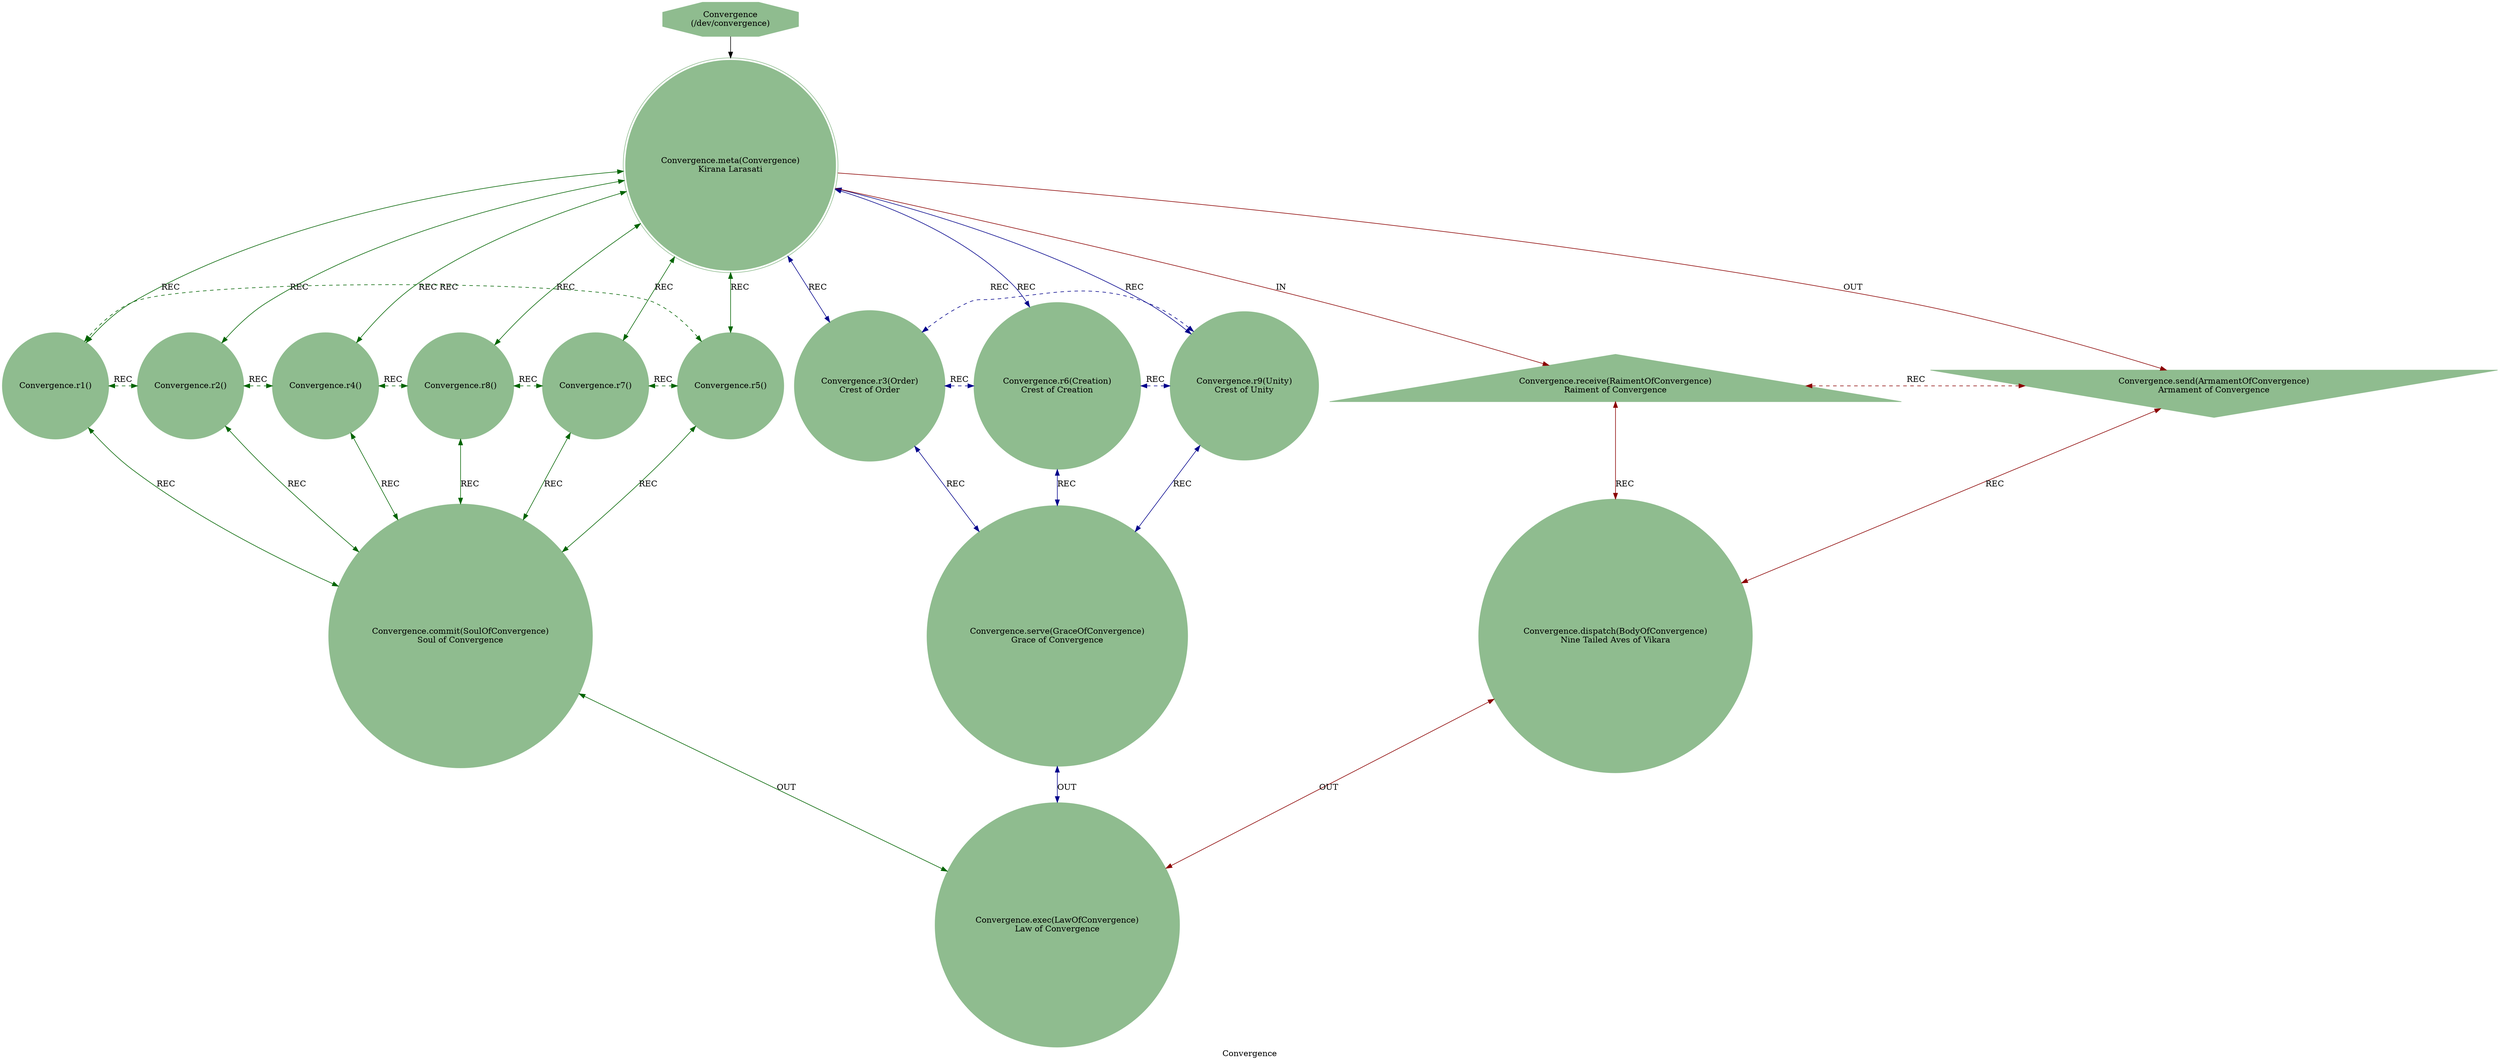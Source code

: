 strict digraph ConvergenceEngine {
    label = "Convergence";
    style = filled;
    color = blue;
    comment = "";
    node [shape = polygon; sides = 8; style = filled; color = darkseagreen;];
    
    spark_2_mythos_t [label = "Convergence\n(/dev/convergence)";];
    
    // r0::meta();r1,r2,r4,r8,r7,r5;r3,r6,r;ra::receive(),rb::send(),rc::dispatch(),rd::commit(),re::serve(),rf::exec()
    spark_0_convergence_t [label = "Convergence.meta(Convergence)\nKirana Larasati";shape = doublecircle;];
    spark_1_convergence_t [label = "Convergence.r1()\n";comment = "";shape = circle;];
    spark_2_convergence_t [label = "Convergence.r2()\n";comment = "";shape = circle;];
    spark_4_convergence_t [label = "Convergence.r4()\n";comment = "";shape = circle;];
    spark_8_convergence_t [label = "Convergence.r8()\n";comment = "";shape = circle;];
    spark_7_convergence_t [label = "Convergence.r7()\n";comment = "";shape = circle;];
    spark_5_convergence_t [label = "Convergence.r5()\n";comment = "";shape = circle;];
    spark_3_convergence_t [label = "Convergence.r3(Order)\nCrest of Order";comment = "";shape = circle;];
    spark_6_convergence_t [label = "Convergence.r6(Creation)\nCrest of Creation";comment = "";shape = circle;];
    spark_9_convergence_t [label = "Convergence.r9(Unity)\nCrest of Unity";comment = "";shape = circle;];
    spark_a_convergence_t [label = "Convergence.receive(RaimentOfConvergence)\nRaiment of Convergence";comment = "";shape = triangle;];
    spark_b_convergence_t [label = "Convergence.send(ArmamentOfConvergence)\nArmament of Convergence";comment = "";shape = invtriangle;];
    spark_c_convergence_t [label = "Convergence.dispatch(BodyOfConvergence)\nNine Tailed Aves of Vikara";comment = "";shape = circle;];
    spark_d_convergence_t [label = "Convergence.commit(SoulOfConvergence)\nSoul of Convergence";comment = "";shape = circle;];
    spark_e_convergence_t [label = "Convergence.serve(GraceOfConvergence)\nGrace of Convergence";comment = "";shape = circle;];
    spark_f_convergence_t [label = "Convergence.exec(LawOfConvergence)\nLaw of Convergence";comment = "";shape = circle;];
    
    // IN = Input
    // OUT = Output
    // REC = Recursion
    spark_2_mythos_t -> spark_0_convergence_t;
    spark_0_convergence_t -> spark_a_convergence_t [label = "IN"; color = darkred;];
    spark_0_convergence_t -> spark_b_convergence_t [label = "OUT"; color = darkred;];
    spark_0_convergence_t -> {spark_3_convergence_t spark_6_convergence_t spark_9_convergence_t} [label = "REC"; color = darkblue; comment = ""; dir = both;];
    spark_0_convergence_t -> {spark_1_convergence_t spark_2_convergence_t spark_4_convergence_t spark_8_convergence_t spark_7_convergence_t spark_5_convergence_t} [label = "REC"; color = darkgreen; comment = ""; dir = both;];
    
    {spark_a_convergence_t spark_b_convergence_t} -> spark_c_convergence_t [label = "REC"; color = darkred; comment = ""; dir = both;];
    {spark_1_convergence_t spark_2_convergence_t spark_4_convergence_t spark_8_convergence_t spark_7_convergence_t spark_5_convergence_t} -> spark_d_convergence_t [label = "REC"; color = darkgreen; comment = ""; dir = both;];
    {spark_3_convergence_t spark_6_convergence_t spark_9_convergence_t} -> spark_e_convergence_t [label = "REC"; color = darkblue; comment = ""; dir = both;];
    
    spark_1_convergence_t -> spark_2_convergence_t -> spark_4_convergence_t -> spark_8_convergence_t -> spark_7_convergence_t -> spark_5_convergence_t -> spark_1_convergence_t [label = "REC"; color = darkgreen; comment = ""; style = dashed; constraint = false; dir = both;];
    spark_3_convergence_t -> spark_6_convergence_t -> spark_9_convergence_t -> spark_3_convergence_t [label = "REC"; color = darkblue; comment = ""; style = dashed; constraint = false; dir = both;];
    spark_a_convergence_t -> spark_b_convergence_t [label = "REC"; color = darkred; comment = ""; constraint = false; style = dashed; dir = both;];
    
    spark_c_convergence_t -> spark_f_convergence_t [label = "OUT"; color = darkred; comment = ""; dir = both;];
    spark_d_convergence_t -> spark_f_convergence_t [label = "OUT"; color = darkgreen; comment = ""; dir = both;];
    spark_e_convergence_t -> spark_f_convergence_t [label = "OUT"; color = darkblue; comment = ""; dir = both;];
}